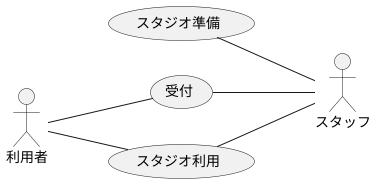 @startuml BusinessUsecase 

left to right direction

actor スタッフ
actor 利用者

(スタジオ準備) -- スタッフ

利用者 -- (受付)
(受付) -- スタッフ

利用者 -- (スタジオ利用)
(スタジオ利用) -- スタッフ

@enduml

